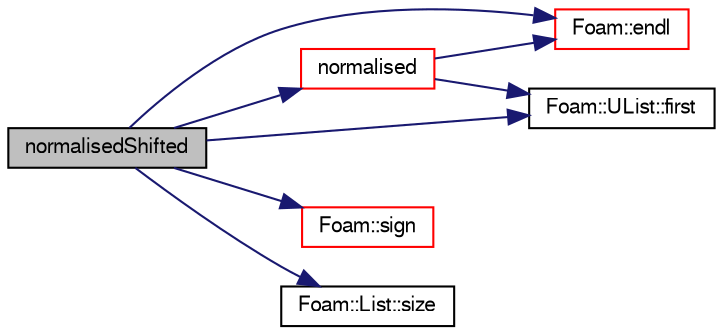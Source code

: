 digraph "normalisedShifted"
{
  bgcolor="transparent";
  edge [fontname="FreeSans",fontsize="10",labelfontname="FreeSans",labelfontsize="10"];
  node [fontname="FreeSans",fontsize="10",shape=record];
  rankdir="LR";
  Node2031 [label="normalisedShifted",height=0.2,width=0.4,color="black", fillcolor="grey75", style="filled", fontcolor="black"];
  Node2031 -> Node2032 [color="midnightblue",fontsize="10",style="solid",fontname="FreeSans"];
  Node2032 [label="Foam::endl",height=0.2,width=0.4,color="red",URL="$a21124.html#a2db8fe02a0d3909e9351bb4275b23ce4",tooltip="Add newline and flush stream. "];
  Node2031 -> Node2034 [color="midnightblue",fontsize="10",style="solid",fontname="FreeSans"];
  Node2034 [label="Foam::UList::first",height=0.2,width=0.4,color="black",URL="$a25698.html#a1c9828bc3de9502754d944c95a2ce0d9",tooltip="Return the first element of the list. "];
  Node2031 -> Node2035 [color="midnightblue",fontsize="10",style="solid",fontname="FreeSans"];
  Node2035 [label="normalised",height=0.2,width=0.4,color="red",URL="$a24386.html#a8e68a759f0bcb21f4f133737e1318ef6"];
  Node2035 -> Node2032 [color="midnightblue",fontsize="10",style="solid",fontname="FreeSans"];
  Node2035 -> Node2034 [color="midnightblue",fontsize="10",style="solid",fontname="FreeSans"];
  Node2031 -> Node2348 [color="midnightblue",fontsize="10",style="solid",fontname="FreeSans"];
  Node2348 [label="Foam::sign",height=0.2,width=0.4,color="red",URL="$a21124.html#a221fd301d6c49c5bd4a6c0f5ccb893b2"];
  Node2031 -> Node2124 [color="midnightblue",fontsize="10",style="solid",fontname="FreeSans"];
  Node2124 [label="Foam::List::size",height=0.2,width=0.4,color="black",URL="$a25694.html#a8a5f6fa29bd4b500caf186f60245b384",tooltip="Override size to be inconsistent with allocated storage. "];
}

